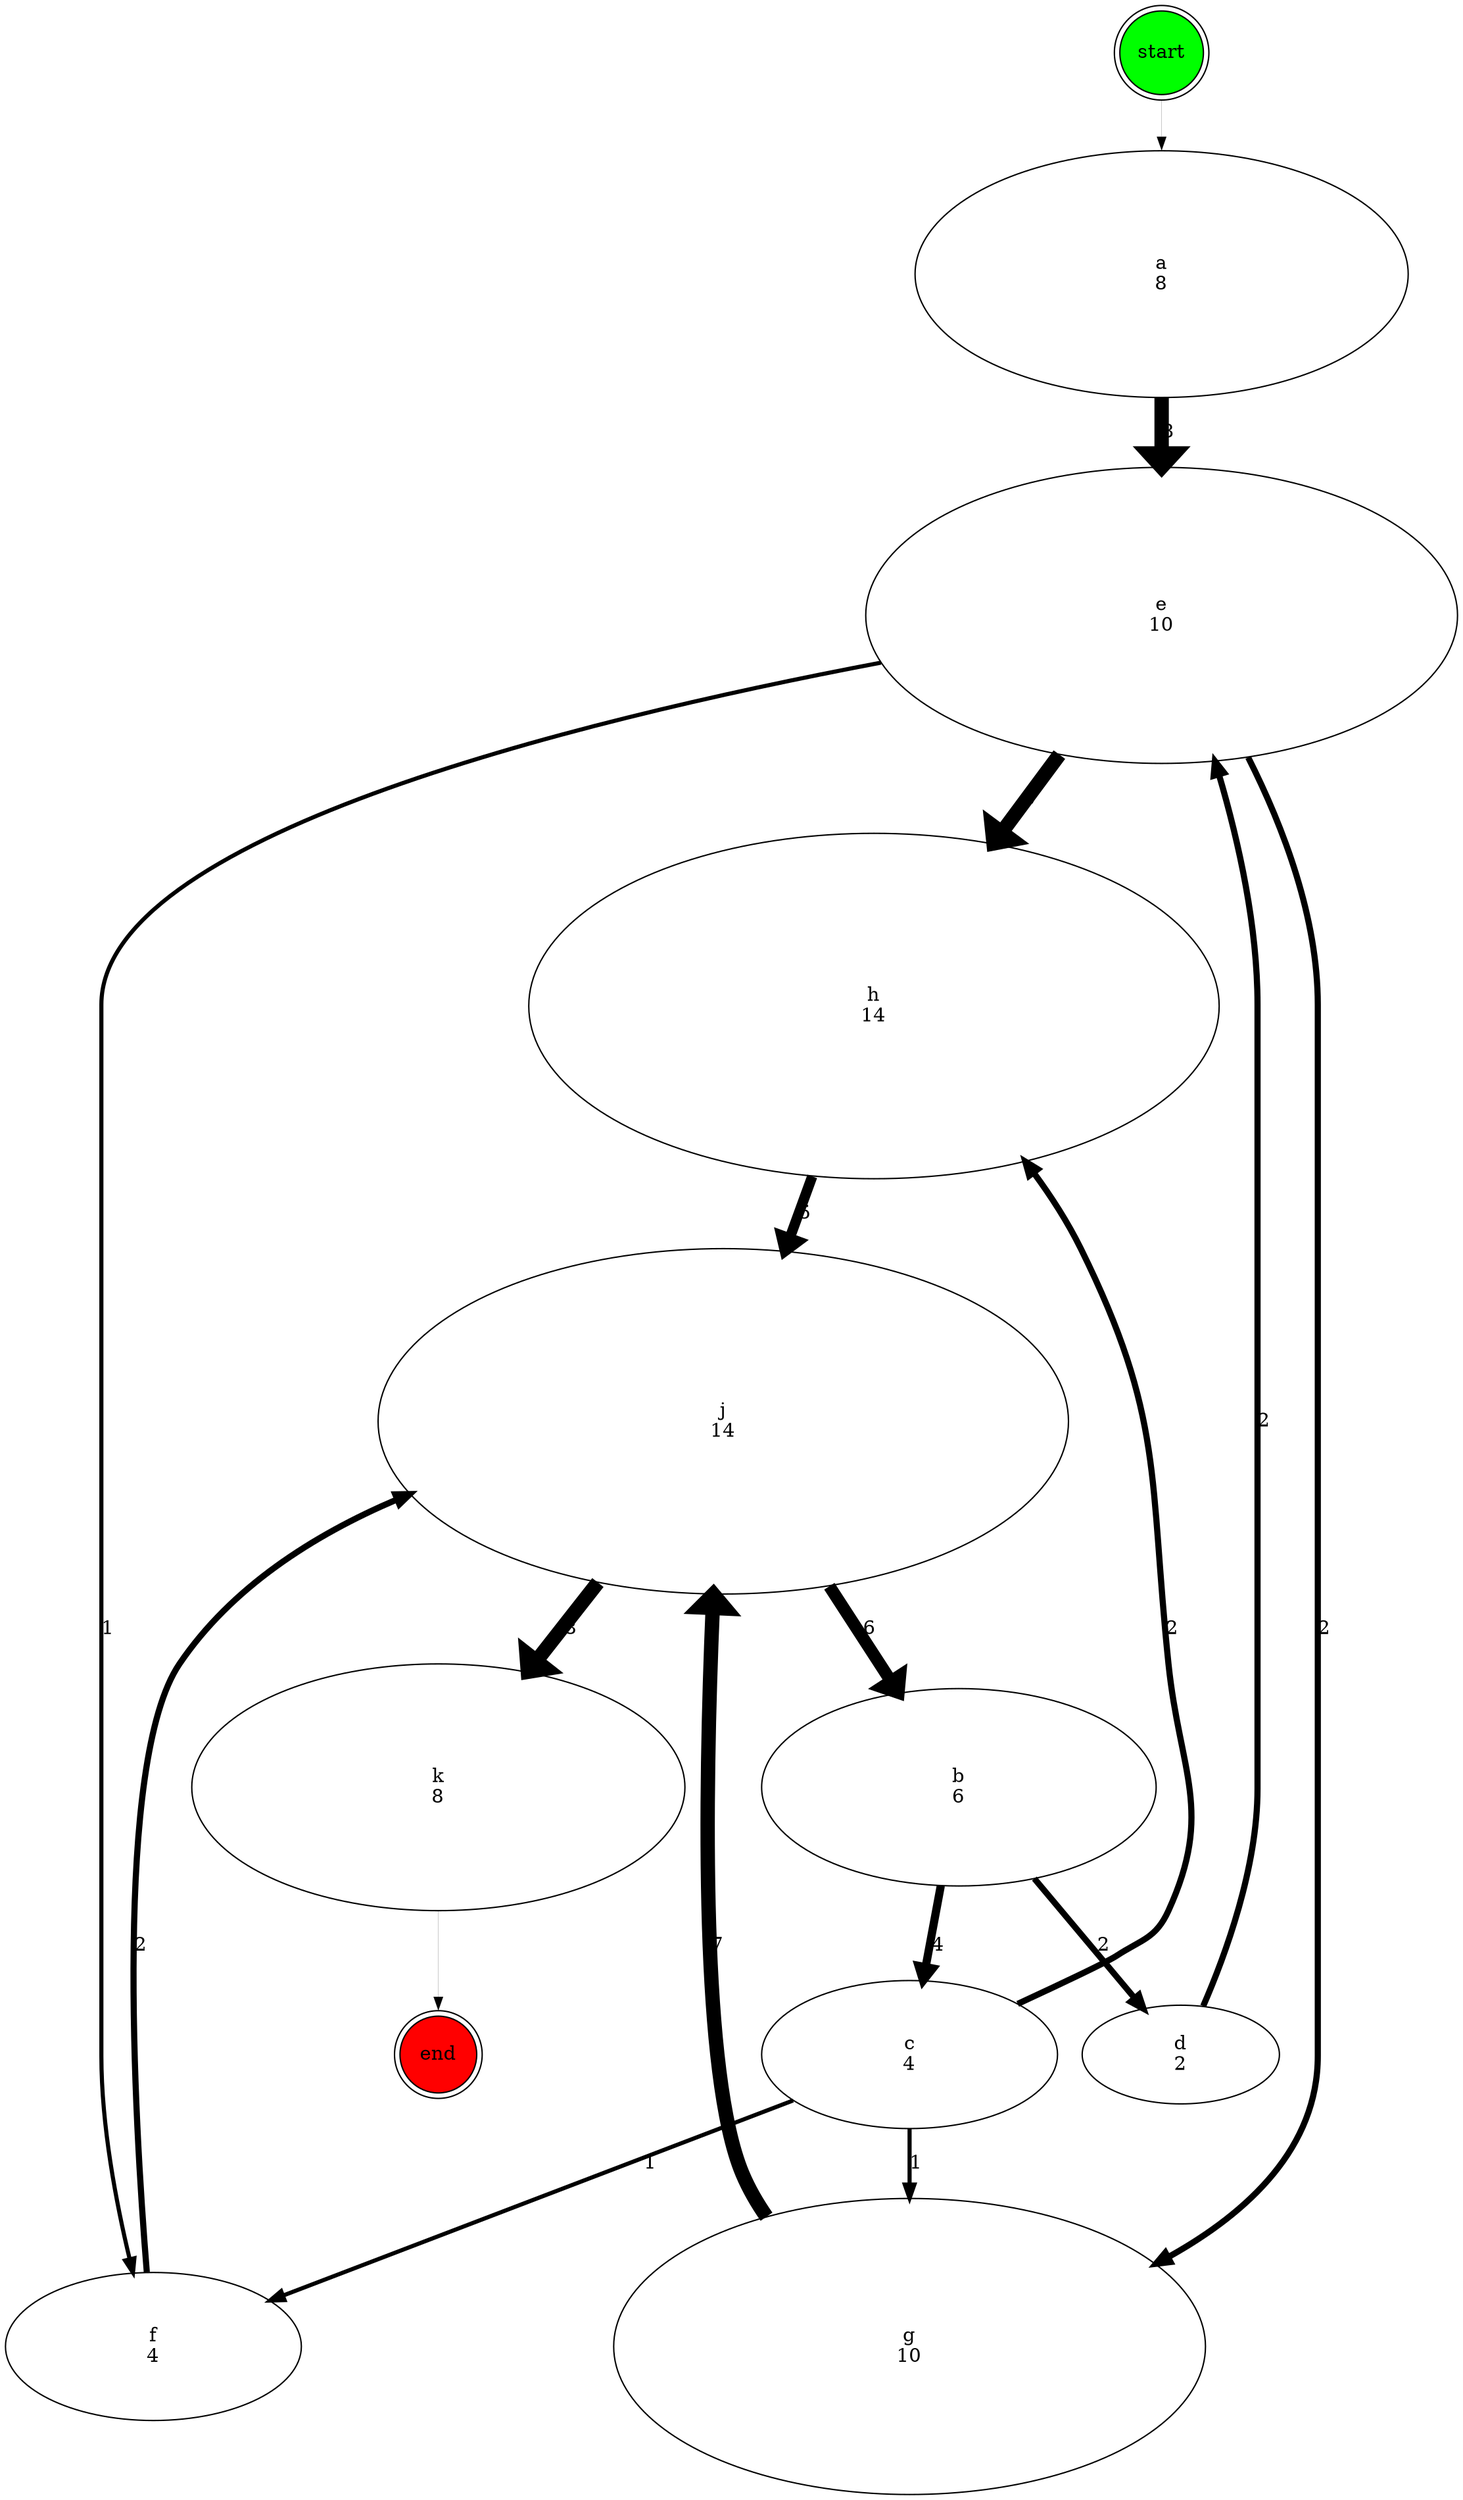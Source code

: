 digraph {
	graph [bb="0,0,1122,1812.7"];
	node [label="\N"];
	a	[height=2.5,
		label="a
8",
		pos="796,1624.5",
		width=5];
	e	[height=3,
		label="e
10",
		pos="796,1374.8",
		width=6];
	a -> e	[label=8,
		lp="799.38,1508.6",
		penwidth=10.5,
		pos="e,796,1483.2 796,1534.1 796,1523 796,1511.5 796,1500"];
	h	[height=3.5,
		label="h
14",
		pos="503,1089",
		width=7];
	e -> h	[label=7,
		lp="662.38,1240.9",
		penwidth=10.5,
		pos="e,618.1,1201.5 697.62,1278.5 675.99,1257.5 652.78,1235.1 630.2,1213.2"];
	f	[height=1.5,
		label="f
4",
		pos="108,108",
		width=3];
	e -> f	[label=1,
		lp="73.375,633.38",
		penwidth=3.0,
		pos="e,93.199,161.61 594.25,1335.8 379.41,1289.4 70,1203.1 70,1090 70,1090 70,1090 70,320.75 70,271.42 80.114,216.63 89.906,175.15"];
	g	[height=3,
		label="g
10",
		pos="906,108",
		width=6];
	e -> g	[label=2,
		lp="947.38,633.38",
		penwidth=4.5,
		pos="e,932.7,215.51 877.36,1274.4 911.75,1222.6 944,1156.4 944,1090 944,1090 944,1090 944,320.75 944,291.46 940.44,260.25 935.49,231.05"];
	j	[height=3.5,
		label="j
14",
		pos="503,785.25",
		width=7];
	h -> j	[label=5,
		lp="506.38,937.12",
		penwidth=7.5,
		pos="e,503,911.69 503,962.65 503,951.07 503,939.29 503,927.58"];
	f -> j	[label=2,
		lp="92.375,401.62",
		penwidth=4.5,
		pos="e,265.45,742.62 102.27,162.12 90.52,281.34 69.123,565.71 123,641.25 154.29,685.13 200.78,715.55 250.61,736.64"];
	k	[height=2.5,
		label="k
8",
		pos="354,517.5",
		width=5];
	j -> k	[label=8,
		lp="423.38,633.38",
		penwidth=10.5,
		pos="e,402.22,604.5 435.26,663.43 426.98,648.67 418.6,633.72 410.51,619.3"];
	b	[height=2,
		label="b
6",
		pos="696,517.5",
		width=4];
	j -> b	[label=6,
		lp="620.38,633.38",
		penwidth=9.0,
		pos="e,647.36,585.48 588.5,666.53 605.04,643.75 622.02,620.37 637.45,599.11"];
	end	[fillcolor=red,
		height=0.78106,
		label=end,
		pos="398,321.75",
		shape=doublecircle,
		style=filled,
		width=0.78106];
	k -> end	[penwidth=0.1,
		pos="e,391.94,349.45 374.13,427.85 379.64,403.58 385.31,378.62 389.74,359.12"];
	g -> j	[label=7,
		lp="925.38,401.62",
		penwidth=10.5,
		pos="e,713.22,715.64 922.37,215.97 933.03,325.03 932.15,493.89 849,607.5 818.11,649.71 774.18,682.56 727.96,707.86"];
	c	[height=1.5,
		label="c
4",
		pos="244,321.75",
		width=3];
	b -> c	[label=4,
		lp="495.38,401.62",
		penwidth=6.0,
		pos="e,321.37,359.74 607.73,460.16 587,448.34 564.63,436.7 543,427.5 465.61,394.6 439.96,404.68 361,375.75 352.78,372.74 344.34,369.41 \
335.93,365.92"];
	d	[height=1,
		label="d
2",
		pos="751,321.75",
		width=2];
	b -> d	[label=2,
		lp="734.38,401.62",
		penwidth=4.5,
		pos="e,741.06,357.77 716.09,445.73 722.93,421.63 730.43,395.21 736.72,373.05"];
	c -> h	[label=2,
		lp="130.38,633.38",
		penwidth=4.5,
		pos="e,329.75,997.04 197.51,370.85 184.39,387.47 171.83,407.09 165,427.5 95.88,633.94 116.94,733.04 242,911.25 262.2,940.03 288.69,965.49 \
317.05,987.5"];
	c -> f	[label=1,
		lp="200.38,241.88",
		penwidth=3.0,
		pos="e,140.54,159.67 211.42,270.03 192.4,240.41 168.25,202.8 148.07,171.38"];
	c -> g	[label=1,
		lp="452.38,241.88",
		penwidth=3.0,
		pos="e,713.73,157.84 321.4,283.84 334.49,278.13 348.03,272.55 361,267.75 471.35,226.92 597.31,189.64 700.32,161.49"];
	d -> e	[label=2,
		lp="871.38,785.25",
		penwidth=4.5,
		pos="e,836,1268.2 787.96,353.04 808.98,372.24 834.01,398.8 849,427.5 867.72,463.35 868,476.05 868,516.5 868,1090 868,1090 868,1090 868,\
1144.6 855.33,1203.3 840.62,1253.1"];
	start	[fillcolor=green,
		height=0.85036,
		label=start,
		pos="796,1782.1",
		shape=doublecircle,
		style=filled,
		width=0.85036];
	start -> a	[penwidth=0.1,
		pos="e,796,1714.7 796,1751.1 796,1743.1 796,1734 796,1724.4"];
}

